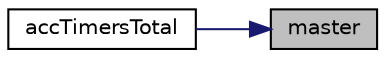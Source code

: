 digraph "master"
{
 // LATEX_PDF_SIZE
  edge [fontname="Helvetica",fontsize="10",labelfontname="Helvetica",labelfontsize="10"];
  node [fontname="Helvetica",fontsize="10",shape=record];
  rankdir="RL";
  Node1 [label="master",height=0.2,width=0.4,color="black", fillcolor="grey75", style="filled", fontcolor="black",tooltip=" "];
  Node1 -> Node2 [dir="back",color="midnightblue",fontsize="10",style="solid",fontname="Helvetica"];
  Node2 [label="accTimersTotal",height=0.2,width=0.4,color="black", fillcolor="white", style="filled",URL="$classpFlow_1_1Timers.html#abe5703bd8255f2ec21ffe5d82dfee164",tooltip=" "];
}
